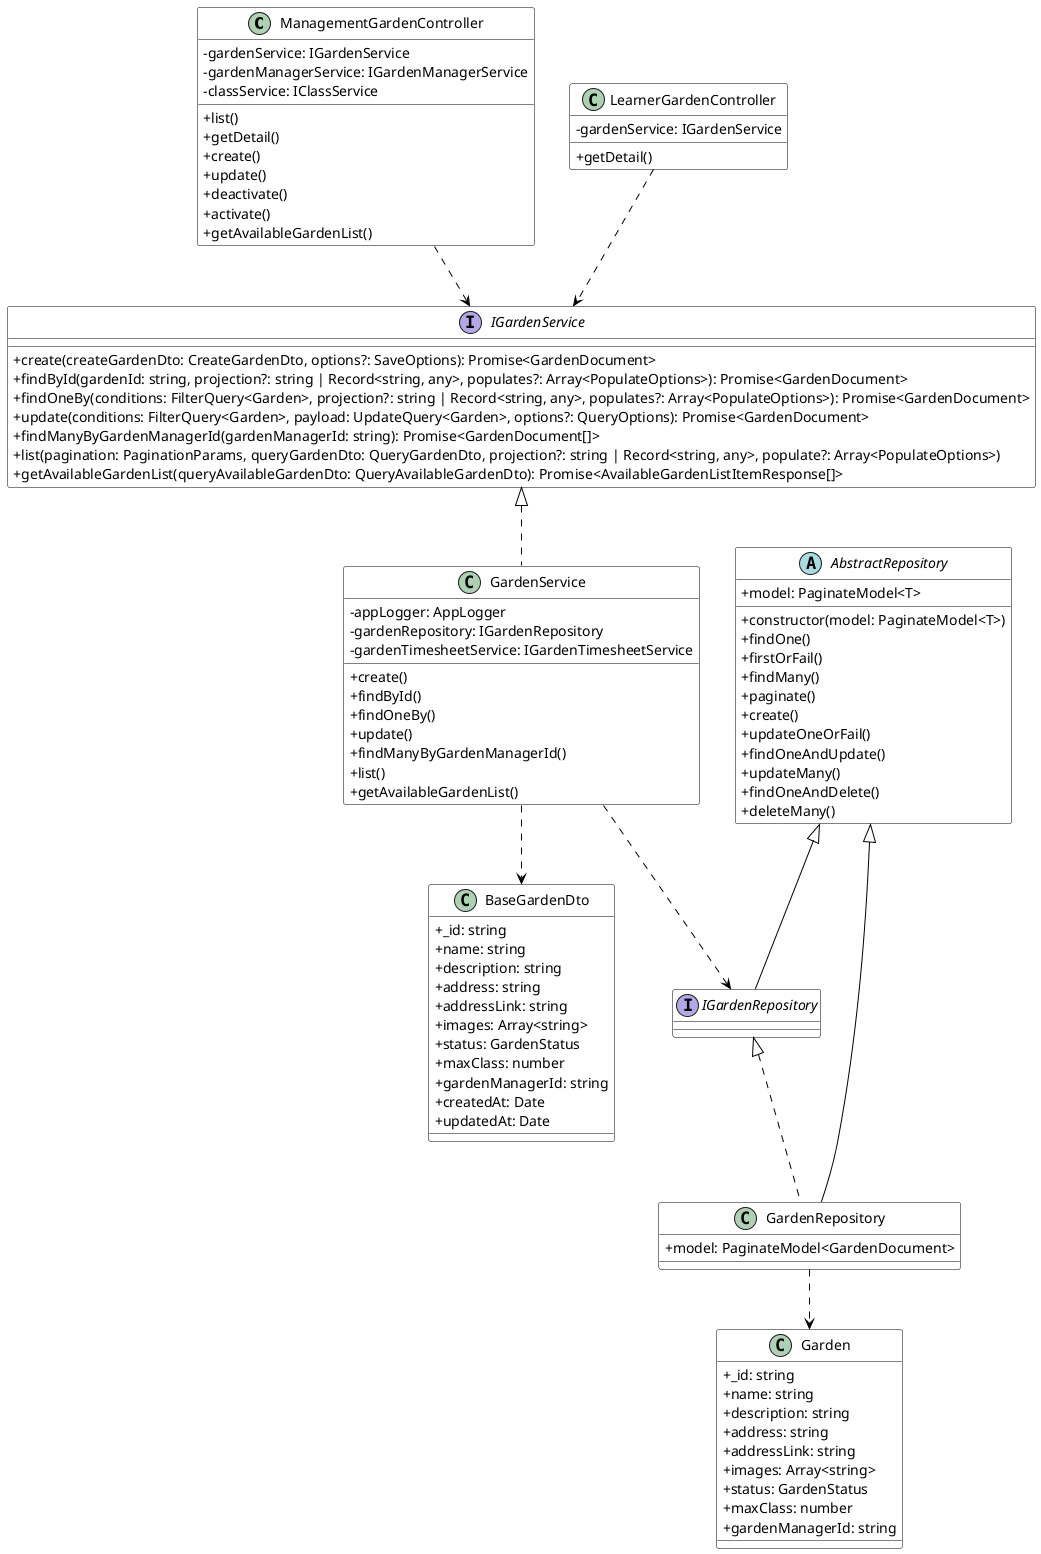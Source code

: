 @startuml Garden Module

skinparam classAttributeIconSize 0

skinparam class {
    BackgroundColor White
    ArrowColor Black
    BorderColor Black
}

' Controllers
class ManagementGardenController {
    - gardenService: IGardenService
    - gardenManagerService: IGardenManagerService
    - classService: IClassService
    + list()
    + getDetail()
    + create()
    + update()
    + deactivate()
    + activate()
    + getAvailableGardenList()
}

class LearnerGardenController {
    - gardenService: IGardenService
    + getDetail()
}

' Service Interfaces
interface IGardenService {
    + create(createGardenDto: CreateGardenDto, options?: SaveOptions): Promise<GardenDocument>
    + findById(gardenId: string, projection?: string | Record<string, any>, populates?: Array<PopulateOptions>): Promise<GardenDocument>
    + findOneBy(conditions: FilterQuery<Garden>, projection?: string | Record<string, any>, populates?: Array<PopulateOptions>): Promise<GardenDocument>
    + update(conditions: FilterQuery<Garden>, payload: UpdateQuery<Garden>, options?: QueryOptions): Promise<GardenDocument>
    + findManyByGardenManagerId(gardenManagerId: string): Promise<GardenDocument[]>
    + list(pagination: PaginationParams, queryGardenDto: QueryGardenDto, projection?: string | Record<string, any>, populate?: Array<PopulateOptions>)
    + getAvailableGardenList(queryAvailableGardenDto: QueryAvailableGardenDto): Promise<AvailableGardenListItemResponse[]>
}

' Service Implementations
class GardenService {
    - appLogger: AppLogger
    - gardenRepository: IGardenRepository
    - gardenTimesheetService: IGardenTimesheetService
    + create()
    + findById()
    + findOneBy()
    + update()
    + findManyByGardenManagerId()
    + list()
    + getAvailableGardenList()
}

' Repository Interfaces
interface IGardenRepository {
}

' Repository Implementations
abstract class AbstractRepository {
    + model: PaginateModel<T>
    + constructor(model: PaginateModel<T>)
    + findOne()
    + firstOrFail()
    + findMany()
    + paginate()
    + create()
    + updateOneOrFail()
    + findOneAndUpdate()
    + updateMany()
    + findOneAndDelete()
    + deleteMany()
}

class GardenRepository {
    + model: PaginateModel<GardenDocument>
}

' DTOs
class BaseGardenDto {
    + _id: string
    + name: string
    + description: string
    + address: string
    + addressLink: string
    + images: Array<string>
    + status: GardenStatus
    + maxClass: number
    + gardenManagerId: string
    + createdAt: Date
    + updatedAt: Date
}

' Schema
class Garden {
    + _id: string
    + name: string
    + description: string
    + address: string
    + addressLink: string
    + images: Array<string>
    + status: GardenStatus
    + maxClass: number
    + gardenManagerId: string
}

' Relationships
ManagementGardenController ..> IGardenService
LearnerGardenController ..> IGardenService

IGardenService <|.. GardenService
GardenService ..> IGardenRepository
GardenService ..> BaseGardenDto

AbstractRepository <|-- IGardenRepository
AbstractRepository <|-- GardenRepository
IGardenRepository <|.. GardenRepository

GardenRepository ..> Garden

@enduml